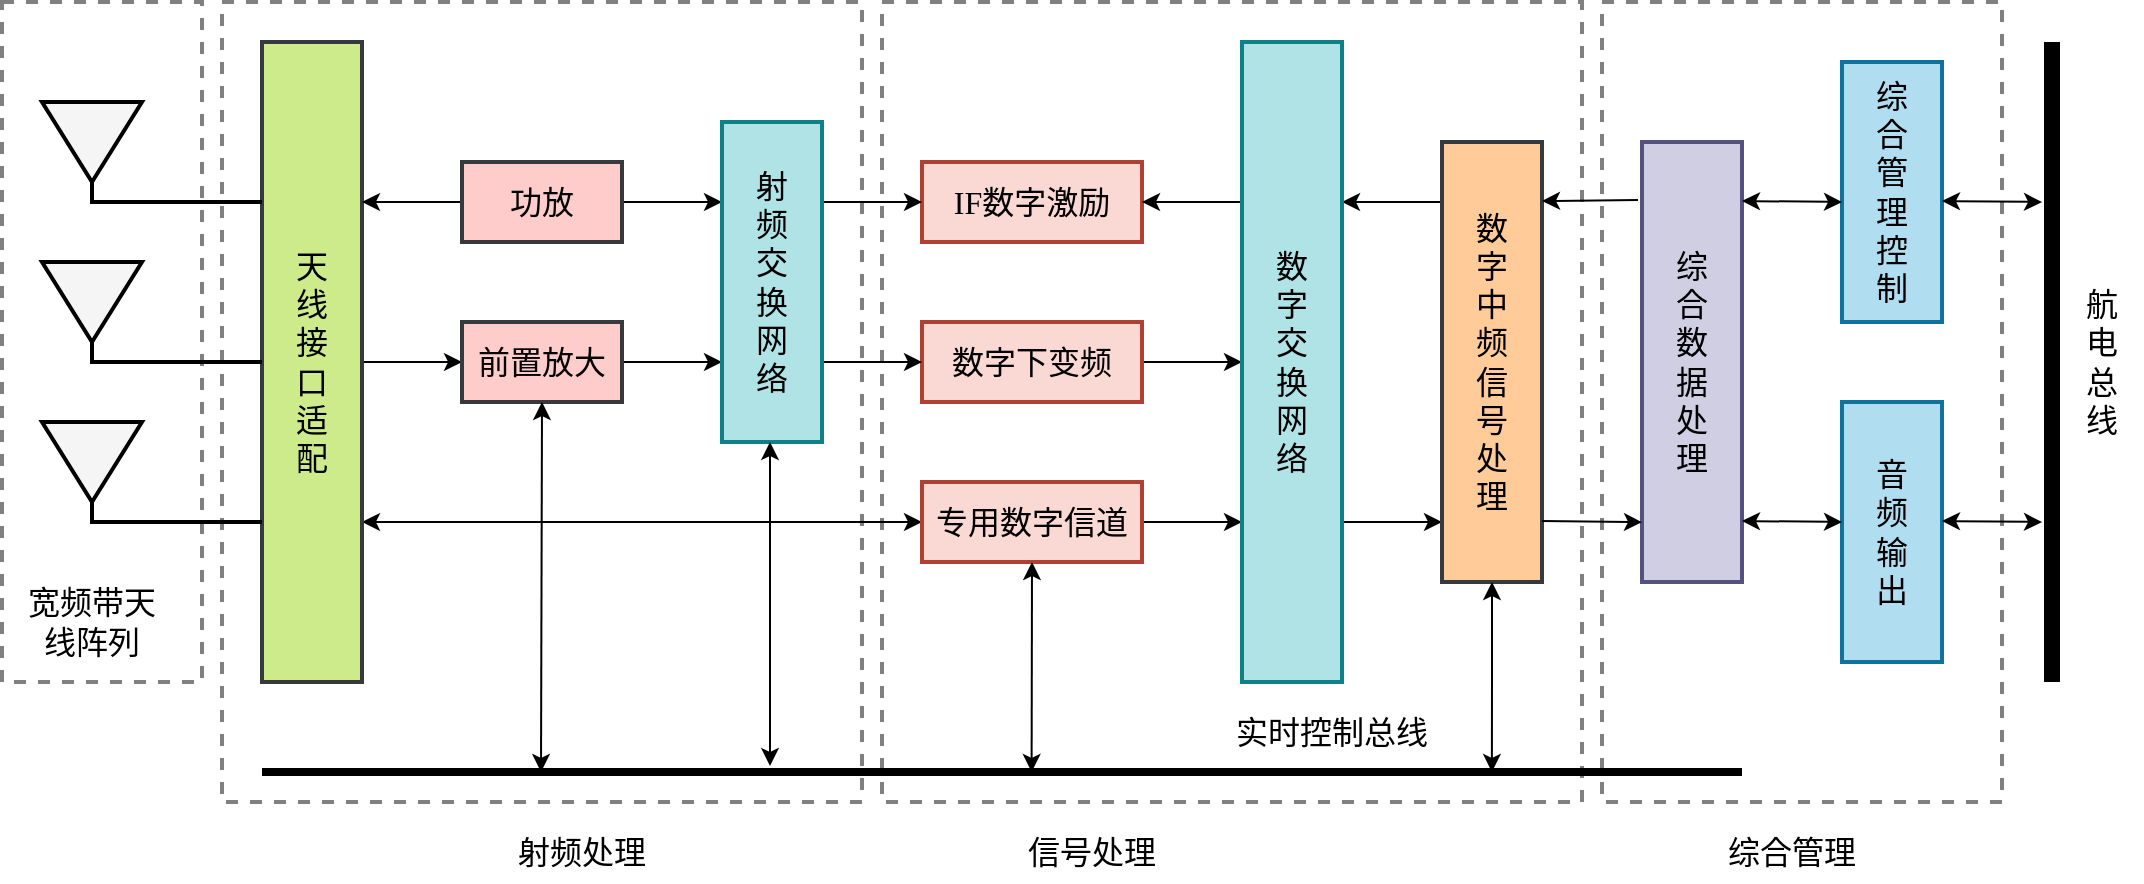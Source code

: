 <mxfile version="22.1.18" type="github">
  <diagram name="第 1 页" id="_9YtetrDvufWfbgxIxy6">
    <mxGraphModel dx="2619" dy="1322" grid="1" gridSize="10" guides="1" tooltips="1" connect="1" arrows="1" fold="1" page="0" pageScale="1" pageWidth="827" pageHeight="1169" math="0" shadow="0">
      <root>
        <mxCell id="0" />
        <mxCell id="1" parent="0" />
        <mxCell id="j9Trd8sfjwHy8gCJ8K8i-8" value="" style="rounded=0;whiteSpace=wrap;html=1;fillColor=none;fontFamily=宋体;fontStyle=0;strokeWidth=2;dashed=1;fontSize=16;strokeColor=#808080;" parent="1" vertex="1">
          <mxGeometry x="-1040" y="-180" width="100" height="340" as="geometry" />
        </mxCell>
        <mxCell id="j9Trd8sfjwHy8gCJ8K8i-20" value="" style="rounded=0;whiteSpace=wrap;html=1;fillColor=none;fontFamily=宋体;fontStyle=0;strokeWidth=2;dashed=1;fontSize=16;strokeColor=#808080;" parent="1" vertex="1">
          <mxGeometry x="-930" y="-180" width="320" height="400" as="geometry" />
        </mxCell>
        <mxCell id="j9Trd8sfjwHy8gCJ8K8i-21" value="" style="rounded=0;whiteSpace=wrap;html=1;fillColor=none;fontFamily=宋体;fontStyle=0;strokeWidth=2;dashed=1;fontSize=16;strokeColor=#808080;" parent="1" vertex="1">
          <mxGeometry x="-240" y="-180" width="200" height="400" as="geometry" />
        </mxCell>
        <mxCell id="j9Trd8sfjwHy8gCJ8K8i-88" value="" style="rounded=0;whiteSpace=wrap;html=1;fillColor=none;fontFamily=宋体;fontStyle=0;strokeWidth=2;dashed=1;fontSize=16;strokeColor=#808080;" parent="1" vertex="1">
          <mxGeometry x="-600" y="-180" width="350" height="400" as="geometry" />
        </mxCell>
        <mxCell id="j9Trd8sfjwHy8gCJ8K8i-6" value="" style="triangle;direction=south;fillColor=#f5f5f5;rounded=0;fontFamily=宋体;labelBackgroundColor=none;fontSize=16;strokeColor=#000000;strokeWidth=2;fontStyle=0;fontColor=#333333;" parent="1" vertex="1">
          <mxGeometry x="-1020" y="-130" width="50" height="40" as="geometry" />
        </mxCell>
        <mxCell id="j9Trd8sfjwHy8gCJ8K8i-40" style="edgeStyle=orthogonalEdgeStyle;rounded=0;orthogonalLoop=1;jettySize=auto;html=1;exitX=1;exitY=0.5;exitDx=0;exitDy=0;entryX=0;entryY=0.5;entryDx=0;entryDy=0;fontStyle=0;fontFamily=宋体;" parent="1" source="j9Trd8sfjwHy8gCJ8K8i-10" target="j9Trd8sfjwHy8gCJ8K8i-12" edge="1">
          <mxGeometry relative="1" as="geometry" />
        </mxCell>
        <mxCell id="j9Trd8sfjwHy8gCJ8K8i-42" style="edgeStyle=orthogonalEdgeStyle;rounded=0;orthogonalLoop=1;jettySize=auto;html=1;exitX=1;exitY=0.75;exitDx=0;exitDy=0;entryX=0;entryY=0.5;entryDx=0;entryDy=0;startArrow=classic;startFill=1;fontStyle=0;fontFamily=宋体;" parent="1" source="j9Trd8sfjwHy8gCJ8K8i-10" target="j9Trd8sfjwHy8gCJ8K8i-15" edge="1">
          <mxGeometry relative="1" as="geometry" />
        </mxCell>
        <mxCell id="j9Trd8sfjwHy8gCJ8K8i-10" value="天&lt;br style=&quot;font-size: 16px;&quot;&gt;线&lt;br style=&quot;font-size: 16px;&quot;&gt;接&lt;br style=&quot;font-size: 16px;&quot;&gt;口&lt;br style=&quot;font-size: 16px;&quot;&gt;适&lt;br style=&quot;font-size: 16px;&quot;&gt;配" style="rounded=0;whiteSpace=wrap;html=1;horizontal=1;fillColor=#cdeb8b;strokeColor=#36393d;fontSize=16;fontFamily=宋体;fontStyle=0;strokeWidth=2;" parent="1" vertex="1">
          <mxGeometry x="-910" y="-160" width="50" height="320" as="geometry" />
        </mxCell>
        <mxCell id="j9Trd8sfjwHy8gCJ8K8i-44" style="edgeStyle=orthogonalEdgeStyle;rounded=0;orthogonalLoop=1;jettySize=auto;html=1;entryX=1;entryY=0.25;entryDx=0;entryDy=0;fontStyle=0;fontFamily=宋体;" parent="1" source="j9Trd8sfjwHy8gCJ8K8i-11" target="j9Trd8sfjwHy8gCJ8K8i-10" edge="1">
          <mxGeometry relative="1" as="geometry" />
        </mxCell>
        <mxCell id="j9Trd8sfjwHy8gCJ8K8i-46" style="edgeStyle=orthogonalEdgeStyle;rounded=0;orthogonalLoop=1;jettySize=auto;html=1;exitX=1;exitY=0.5;exitDx=0;exitDy=0;entryX=0;entryY=0.25;entryDx=0;entryDy=0;fontStyle=0;fontFamily=宋体;" parent="1" source="j9Trd8sfjwHy8gCJ8K8i-11" target="j9Trd8sfjwHy8gCJ8K8i-16" edge="1">
          <mxGeometry relative="1" as="geometry" />
        </mxCell>
        <mxCell id="j9Trd8sfjwHy8gCJ8K8i-11" value="功放" style="rounded=0;whiteSpace=wrap;html=1;fillColor=#ffcccc;strokeColor=#36393d;strokeWidth=2;fontSize=16;fontFamily=宋体;fontStyle=0" parent="1" vertex="1">
          <mxGeometry x="-810" y="-100" width="80" height="40" as="geometry" />
        </mxCell>
        <mxCell id="j9Trd8sfjwHy8gCJ8K8i-47" style="edgeStyle=orthogonalEdgeStyle;rounded=0;orthogonalLoop=1;jettySize=auto;html=1;entryX=0;entryY=0.75;entryDx=0;entryDy=0;fontStyle=0;fontFamily=宋体;" parent="1" source="j9Trd8sfjwHy8gCJ8K8i-12" target="j9Trd8sfjwHy8gCJ8K8i-16" edge="1">
          <mxGeometry relative="1" as="geometry" />
        </mxCell>
        <mxCell id="j9Trd8sfjwHy8gCJ8K8i-12" value="前置放大" style="rounded=0;whiteSpace=wrap;html=1;fillColor=#ffcccc;strokeColor=#36393d;strokeWidth=2;fontSize=16;fontFamily=宋体;fontStyle=0" parent="1" vertex="1">
          <mxGeometry x="-810" y="-20" width="80" height="40" as="geometry" />
        </mxCell>
        <mxCell id="j9Trd8sfjwHy8gCJ8K8i-13" value="&lt;font&gt;IF&lt;/font&gt;数字激励" style="rounded=0;whiteSpace=wrap;html=1;fillColor=#fad9d5;strokeColor=#ae4132;strokeWidth=2;fontSize=16;fontFamily=宋体;fontStyle=0" parent="1" vertex="1">
          <mxGeometry x="-580" y="-100" width="110" height="40" as="geometry" />
        </mxCell>
        <mxCell id="j9Trd8sfjwHy8gCJ8K8i-50" style="edgeStyle=orthogonalEdgeStyle;rounded=0;orthogonalLoop=1;jettySize=auto;html=1;exitX=1;exitY=0.5;exitDx=0;exitDy=0;entryX=0;entryY=0.5;entryDx=0;entryDy=0;fontStyle=0;fontFamily=宋体;" parent="1" source="j9Trd8sfjwHy8gCJ8K8i-14" target="j9Trd8sfjwHy8gCJ8K8i-17" edge="1">
          <mxGeometry relative="1" as="geometry" />
        </mxCell>
        <mxCell id="j9Trd8sfjwHy8gCJ8K8i-14" value="数字下变频" style="rounded=0;whiteSpace=wrap;html=1;fillColor=#fad9d5;strokeColor=#ae4132;strokeWidth=2;fontSize=16;fontFamily=宋体;fontStyle=0" parent="1" vertex="1">
          <mxGeometry x="-580" y="-20" width="110" height="40" as="geometry" />
        </mxCell>
        <mxCell id="j9Trd8sfjwHy8gCJ8K8i-52" style="edgeStyle=orthogonalEdgeStyle;rounded=0;orthogonalLoop=1;jettySize=auto;html=1;entryX=0;entryY=0.75;entryDx=0;entryDy=0;fontStyle=0;fontFamily=宋体;" parent="1" source="j9Trd8sfjwHy8gCJ8K8i-15" target="j9Trd8sfjwHy8gCJ8K8i-17" edge="1">
          <mxGeometry relative="1" as="geometry" />
        </mxCell>
        <mxCell id="j9Trd8sfjwHy8gCJ8K8i-15" value="专用数字信道" style="rounded=0;whiteSpace=wrap;html=1;fillColor=#fad9d5;strokeColor=#ae4132;strokeWidth=2;fontSize=16;fontFamily=宋体;fontStyle=0" parent="1" vertex="1">
          <mxGeometry x="-580" y="60" width="110" height="40" as="geometry" />
        </mxCell>
        <mxCell id="j9Trd8sfjwHy8gCJ8K8i-43" style="edgeStyle=orthogonalEdgeStyle;rounded=0;orthogonalLoop=1;jettySize=auto;html=1;exitX=1;exitY=0.25;exitDx=0;exitDy=0;fontStyle=0;fontFamily=宋体;" parent="1" source="j9Trd8sfjwHy8gCJ8K8i-16" target="j9Trd8sfjwHy8gCJ8K8i-13" edge="1">
          <mxGeometry relative="1" as="geometry" />
        </mxCell>
        <mxCell id="j9Trd8sfjwHy8gCJ8K8i-48" style="edgeStyle=orthogonalEdgeStyle;rounded=0;orthogonalLoop=1;jettySize=auto;html=1;exitX=1;exitY=0.75;exitDx=0;exitDy=0;entryX=0;entryY=0.5;entryDx=0;entryDy=0;fontStyle=0;fontFamily=宋体;" parent="1" source="j9Trd8sfjwHy8gCJ8K8i-16" target="j9Trd8sfjwHy8gCJ8K8i-14" edge="1">
          <mxGeometry relative="1" as="geometry" />
        </mxCell>
        <mxCell id="j9Trd8sfjwHy8gCJ8K8i-16" value="射&lt;br style=&quot;font-size: 16px;&quot;&gt;频&lt;br style=&quot;font-size: 16px;&quot;&gt;交&lt;br style=&quot;font-size: 16px;&quot;&gt;换&lt;br style=&quot;font-size: 16px;&quot;&gt;网&lt;br style=&quot;font-size: 16px;&quot;&gt;络" style="rounded=0;whiteSpace=wrap;html=1;fillColor=#b0e3e6;strokeColor=#0e8088;fontSize=16;fontFamily=宋体;fontStyle=0;strokeWidth=2;" parent="1" vertex="1">
          <mxGeometry x="-680" y="-120" width="50" height="160" as="geometry" />
        </mxCell>
        <mxCell id="j9Trd8sfjwHy8gCJ8K8i-49" style="edgeStyle=orthogonalEdgeStyle;rounded=0;orthogonalLoop=1;jettySize=auto;html=1;exitX=0;exitY=0.25;exitDx=0;exitDy=0;entryX=1;entryY=0.5;entryDx=0;entryDy=0;fontStyle=0;fontFamily=宋体;" parent="1" source="j9Trd8sfjwHy8gCJ8K8i-17" target="j9Trd8sfjwHy8gCJ8K8i-13" edge="1">
          <mxGeometry relative="1" as="geometry" />
        </mxCell>
        <mxCell id="j9Trd8sfjwHy8gCJ8K8i-79" style="edgeStyle=elbowEdgeStyle;rounded=0;orthogonalLoop=1;jettySize=auto;html=1;exitX=1;exitY=0.75;exitDx=0;exitDy=0;elbow=vertical;entryX=0;entryY=0.864;entryDx=0;entryDy=0;entryPerimeter=0;fontStyle=0;fontFamily=宋体;" parent="1" source="j9Trd8sfjwHy8gCJ8K8i-17" target="j9Trd8sfjwHy8gCJ8K8i-18" edge="1">
          <mxGeometry relative="1" as="geometry">
            <mxPoint x="-300" y="80" as="targetPoint" />
          </mxGeometry>
        </mxCell>
        <mxCell id="j9Trd8sfjwHy8gCJ8K8i-80" style="edgeStyle=elbowEdgeStyle;rounded=0;orthogonalLoop=1;jettySize=auto;html=1;exitX=1;exitY=0.25;exitDx=0;exitDy=0;elbow=vertical;entryX=0;entryY=0.136;entryDx=0;entryDy=0;entryPerimeter=0;fontStyle=0;startArrow=classic;startFill=1;endArrow=none;endFill=0;fontFamily=宋体;" parent="1" source="j9Trd8sfjwHy8gCJ8K8i-17" target="j9Trd8sfjwHy8gCJ8K8i-18" edge="1">
          <mxGeometry relative="1" as="geometry">
            <mxPoint x="-300" y="-80" as="targetPoint" />
          </mxGeometry>
        </mxCell>
        <mxCell id="j9Trd8sfjwHy8gCJ8K8i-17" value="数&lt;br style=&quot;font-size: 16px;&quot;&gt;字&lt;br style=&quot;font-size: 16px;&quot;&gt;交&lt;br style=&quot;font-size: 16px;&quot;&gt;换&lt;br style=&quot;font-size: 16px;&quot;&gt;网&lt;br style=&quot;font-size: 16px;&quot;&gt;络" style="rounded=0;whiteSpace=wrap;html=1;fillColor=#b0e3e6;strokeColor=#0e8088;fontSize=16;fontFamily=宋体;fontStyle=0;strokeWidth=2;" parent="1" vertex="1">
          <mxGeometry x="-420" y="-160" width="50" height="320" as="geometry" />
        </mxCell>
        <mxCell id="j9Trd8sfjwHy8gCJ8K8i-18" value="数&lt;br style=&quot;font-size: 16px;&quot;&gt;字&lt;br style=&quot;font-size: 16px;&quot;&gt;中&lt;br style=&quot;font-size: 16px;&quot;&gt;频&lt;br style=&quot;font-size: 16px;&quot;&gt;信&lt;br style=&quot;font-size: 16px;&quot;&gt;号&lt;br style=&quot;font-size: 16px;&quot;&gt;处&lt;br style=&quot;font-size: 16px;&quot;&gt;理" style="rounded=0;whiteSpace=wrap;html=1;fillColor=#ffcc99;strokeColor=#36393d;fontSize=16;fontFamily=宋体;fontStyle=0;strokeWidth=2;points=[[0,0,0,0,0],[0,0.13,0,0,0],[0,0.25,0,0,0],[0,0.5,0,0,0],[0,0.75,0,0,0],[0,0.87,0,0,0],[0,1,0,0,0],[0.25,0,0,0,0],[0.25,1,0,0,0],[0.5,0,0,0,0],[0.5,1,0,0,0],[0.75,0,0,0,0],[0.75,1,0,0,0],[1,0,0,0,0],[1,0.12,0,0,0],[1,0.25,0,0,0],[1,0.5,0,0,0],[1,0.75,0,0,0],[1,0.87,0,0,0],[1,1,0,0,0]];" parent="1" vertex="1">
          <mxGeometry x="-320" y="-110" width="50" height="220" as="geometry" />
        </mxCell>
        <mxCell id="j9Trd8sfjwHy8gCJ8K8i-19" value="综&lt;br style=&quot;font-size: 16px;&quot;&gt;合&lt;br style=&quot;font-size: 16px;&quot;&gt;数&lt;br style=&quot;font-size: 16px;&quot;&gt;据&lt;br style=&quot;font-size: 16px;&quot;&gt;处&lt;br style=&quot;font-size: 16px;&quot;&gt;理" style="rounded=0;whiteSpace=wrap;html=1;fillColor=#d0cee2;strokeColor=#56517e;fontSize=16;fontFamily=宋体;fontStyle=0;strokeWidth=2;" parent="1" vertex="1">
          <mxGeometry x="-220" y="-110" width="50" height="220" as="geometry" />
        </mxCell>
        <mxCell id="j9Trd8sfjwHy8gCJ8K8i-24" value="音&lt;br style=&quot;font-size: 16px;&quot;&gt;频&lt;br style=&quot;font-size: 16px;&quot;&gt;输&lt;br style=&quot;font-size: 16px;&quot;&gt;出" style="rounded=0;whiteSpace=wrap;html=1;fillColor=#b1ddf0;strokeColor=#10739e;fontSize=16;fontFamily=宋体;fontStyle=0;strokeWidth=2;" parent="1" vertex="1">
          <mxGeometry x="-120" y="20" width="50" height="130" as="geometry" />
        </mxCell>
        <mxCell id="j9Trd8sfjwHy8gCJ8K8i-25" value="宽频带天线阵列" style="text;html=1;strokeColor=none;fillColor=none;align=center;verticalAlign=middle;whiteSpace=wrap;rounded=0;fontSize=16;fontFamily=宋体;fontStyle=0" parent="1" vertex="1">
          <mxGeometry x="-1030" y="110" width="70" height="40" as="geometry" />
        </mxCell>
        <mxCell id="j9Trd8sfjwHy8gCJ8K8i-26" value="射频处理" style="text;html=1;strokeColor=none;fillColor=none;align=center;verticalAlign=middle;whiteSpace=wrap;rounded=0;fontSize=16;fontFamily=宋体;fontStyle=0" parent="1" vertex="1">
          <mxGeometry x="-790" y="230" width="80" height="30" as="geometry" />
        </mxCell>
        <mxCell id="j9Trd8sfjwHy8gCJ8K8i-27" value="信号处理" style="text;html=1;strokeColor=none;fillColor=none;align=center;verticalAlign=middle;whiteSpace=wrap;rounded=0;fontSize=16;fontFamily=宋体;fontStyle=0" parent="1" vertex="1">
          <mxGeometry x="-535" y="230" width="80" height="30" as="geometry" />
        </mxCell>
        <mxCell id="j9Trd8sfjwHy8gCJ8K8i-28" value="实时控制总线" style="text;html=1;strokeColor=none;fillColor=none;align=center;verticalAlign=middle;whiteSpace=wrap;rounded=0;fontSize=16;fontFamily=宋体;fontStyle=0" parent="1" vertex="1">
          <mxGeometry x="-430" y="170" width="110" height="30" as="geometry" />
        </mxCell>
        <mxCell id="j9Trd8sfjwHy8gCJ8K8i-29" value="综合管理" style="text;html=1;strokeColor=none;fillColor=none;align=center;verticalAlign=middle;whiteSpace=wrap;rounded=0;fontSize=16;fontFamily=宋体;fontStyle=0" parent="1" vertex="1">
          <mxGeometry x="-180" y="230" width="70" height="30" as="geometry" />
        </mxCell>
        <mxCell id="j9Trd8sfjwHy8gCJ8K8i-32" value="" style="triangle;direction=south;fillColor=#f5f5f5;rounded=0;fontFamily=宋体;labelBackgroundColor=none;fontSize=16;strokeColor=#000000;strokeWidth=2;fontStyle=0;fontColor=#333333;" parent="1" vertex="1">
          <mxGeometry x="-1020" y="-50" width="50" height="40" as="geometry" />
        </mxCell>
        <mxCell id="j9Trd8sfjwHy8gCJ8K8i-34" value="" style="triangle;direction=south;fillColor=#f5f5f5;rounded=0;fontFamily=宋体;labelBackgroundColor=none;fontSize=16;strokeColor=#000000;strokeWidth=2;fontStyle=0;fontColor=#333333;" parent="1" vertex="1">
          <mxGeometry x="-1020" y="30" width="50" height="40" as="geometry" />
        </mxCell>
        <mxCell id="j9Trd8sfjwHy8gCJ8K8i-35" value="" style="edgeStyle=segmentEdgeStyle;endArrow=none;html=1;curved=0;rounded=0;endSize=8;startSize=8;endFill=0;entryX=1;entryY=0.5;entryDx=0;entryDy=0;exitX=0;exitY=0.25;exitDx=0;exitDy=0;strokeWidth=2;fontStyle=0;fontFamily=宋体;" parent="1" source="j9Trd8sfjwHy8gCJ8K8i-10" target="j9Trd8sfjwHy8gCJ8K8i-6" edge="1">
          <mxGeometry width="50" height="50" relative="1" as="geometry">
            <mxPoint x="-950" y="-50" as="sourcePoint" />
            <mxPoint x="-1000" y="-70" as="targetPoint" />
          </mxGeometry>
        </mxCell>
        <mxCell id="j9Trd8sfjwHy8gCJ8K8i-37" value="" style="edgeStyle=segmentEdgeStyle;endArrow=none;html=1;curved=0;rounded=0;endSize=8;startSize=8;endFill=0;entryX=1;entryY=0.5;entryDx=0;entryDy=0;exitX=0;exitY=0.5;exitDx=0;exitDy=0;strokeWidth=2;fontStyle=0;fontFamily=宋体;" parent="1" source="j9Trd8sfjwHy8gCJ8K8i-10" target="j9Trd8sfjwHy8gCJ8K8i-32" edge="1">
          <mxGeometry width="50" height="50" relative="1" as="geometry">
            <mxPoint x="-910" y="50" as="sourcePoint" />
            <mxPoint x="-997.5" y="20" as="targetPoint" />
          </mxGeometry>
        </mxCell>
        <mxCell id="j9Trd8sfjwHy8gCJ8K8i-38" value="" style="edgeStyle=segmentEdgeStyle;endArrow=none;html=1;curved=0;rounded=0;endSize=8;startSize=8;endFill=0;entryX=1;entryY=0.5;entryDx=0;entryDy=0;exitX=0;exitY=0.75;exitDx=0;exitDy=0;strokeWidth=2;fontStyle=0;fontFamily=宋体;" parent="1" source="j9Trd8sfjwHy8gCJ8K8i-10" target="j9Trd8sfjwHy8gCJ8K8i-34" edge="1">
          <mxGeometry width="50" height="50" relative="1" as="geometry">
            <mxPoint x="-905" y="130" as="sourcePoint" />
            <mxPoint x="-1000" y="110" as="targetPoint" />
          </mxGeometry>
        </mxCell>
        <mxCell id="j9Trd8sfjwHy8gCJ8K8i-53" value="综&lt;br&gt;合&lt;br&gt;管&lt;br&gt;理&lt;br&gt;控&lt;br&gt;制" style="rounded=0;whiteSpace=wrap;html=1;fillColor=#b1ddf0;strokeColor=#10739e;fontSize=16;fontFamily=宋体;fontStyle=0;strokeWidth=2;" parent="1" vertex="1">
          <mxGeometry x="-120" y="-150" width="50" height="130" as="geometry" />
        </mxCell>
        <mxCell id="j9Trd8sfjwHy8gCJ8K8i-55" value="" style="line;strokeWidth=4;html=1;fontStyle=0;fontFamily=宋体;" parent="1" vertex="1">
          <mxGeometry x="-910" y="200" width="740" height="10" as="geometry" />
        </mxCell>
        <mxCell id="j9Trd8sfjwHy8gCJ8K8i-56" value="" style="line;strokeWidth=8;direction=south;html=1;fontStyle=0;fontFamily=宋体;" parent="1" vertex="1">
          <mxGeometry x="-20" y="-160" width="10" height="320" as="geometry" />
        </mxCell>
        <mxCell id="j9Trd8sfjwHy8gCJ8K8i-73" value="" style="endArrow=classic;startArrow=classic;html=1;rounded=0;fontStyle=0;fontFamily=宋体;" parent="1" edge="1">
          <mxGeometry width="50" height="50" relative="1" as="geometry">
            <mxPoint x="-170" y="-80.5" as="sourcePoint" />
            <mxPoint x="-120" y="-80" as="targetPoint" />
          </mxGeometry>
        </mxCell>
        <mxCell id="j9Trd8sfjwHy8gCJ8K8i-74" value="" style="endArrow=classic;startArrow=classic;html=1;rounded=0;fontStyle=0;fontFamily=宋体;" parent="1" edge="1">
          <mxGeometry width="50" height="50" relative="1" as="geometry">
            <mxPoint x="-170" y="79.5" as="sourcePoint" />
            <mxPoint x="-120" y="80" as="targetPoint" />
          </mxGeometry>
        </mxCell>
        <mxCell id="j9Trd8sfjwHy8gCJ8K8i-75" value="" style="endArrow=classic;startArrow=classic;html=1;rounded=0;fontStyle=0;fontFamily=宋体;" parent="1" edge="1">
          <mxGeometry width="50" height="50" relative="1" as="geometry">
            <mxPoint x="-70" y="79.5" as="sourcePoint" />
            <mxPoint x="-20" y="80" as="targetPoint" />
          </mxGeometry>
        </mxCell>
        <mxCell id="j9Trd8sfjwHy8gCJ8K8i-76" value="" style="endArrow=classic;startArrow=classic;html=1;rounded=0;fontStyle=0;fontFamily=宋体;" parent="1" edge="1">
          <mxGeometry width="50" height="50" relative="1" as="geometry">
            <mxPoint x="-70" y="-80.5" as="sourcePoint" />
            <mxPoint x="-20" y="-80" as="targetPoint" />
          </mxGeometry>
        </mxCell>
        <mxCell id="j9Trd8sfjwHy8gCJ8K8i-83" value="" style="endArrow=none;startArrow=classic;html=1;rounded=0;endFill=0;entryX=-0.04;entryY=0.132;entryDx=0;entryDy=0;entryPerimeter=0;fontStyle=0;fontFamily=宋体;" parent="1" target="j9Trd8sfjwHy8gCJ8K8i-19" edge="1">
          <mxGeometry width="50" height="50" relative="1" as="geometry">
            <mxPoint x="-270" y="-80.5" as="sourcePoint" />
            <mxPoint x="-230" y="-80" as="targetPoint" />
          </mxGeometry>
        </mxCell>
        <mxCell id="j9Trd8sfjwHy8gCJ8K8i-84" value="航&lt;br&gt;电&lt;br&gt;总&lt;br&gt;线" style="text;html=1;strokeColor=none;fillColor=none;align=center;verticalAlign=middle;whiteSpace=wrap;rounded=0;fontSize=16;fontFamily=宋体;fontStyle=0" parent="1" vertex="1">
          <mxGeometry x="-10" y="-50" width="40" height="100" as="geometry" />
        </mxCell>
        <mxCell id="j9Trd8sfjwHy8gCJ8K8i-89" value="" style="endArrow=classic;startArrow=none;html=1;rounded=0;endFill=1;startFill=0;entryX=0;entryY=0.864;entryDx=0;entryDy=0;entryPerimeter=0;fontStyle=0;fontFamily=宋体;" parent="1" target="j9Trd8sfjwHy8gCJ8K8i-19" edge="1">
          <mxGeometry width="50" height="50" relative="1" as="geometry">
            <mxPoint x="-270" y="79.5" as="sourcePoint" />
            <mxPoint x="-230" y="80" as="targetPoint" />
          </mxGeometry>
        </mxCell>
        <mxCell id="j9Trd8sfjwHy8gCJ8K8i-94" style="edgeStyle=elbowEdgeStyle;rounded=0;orthogonalLoop=1;jettySize=auto;html=1;exitX=0.5;exitY=1;exitDx=0;exitDy=0;entryX=0.188;entryY=0.5;entryDx=0;entryDy=0;entryPerimeter=0;fontStyle=0;startArrow=classic;startFill=1;fontFamily=宋体;" parent="1" source="j9Trd8sfjwHy8gCJ8K8i-12" target="j9Trd8sfjwHy8gCJ8K8i-55" edge="1">
          <mxGeometry relative="1" as="geometry" />
        </mxCell>
        <mxCell id="j9Trd8sfjwHy8gCJ8K8i-96" style="edgeStyle=orthogonalEdgeStyle;rounded=0;orthogonalLoop=1;jettySize=auto;html=1;exitX=0.5;exitY=1;exitDx=0;exitDy=0;exitPerimeter=0;entryX=0.831;entryY=0.5;entryDx=0;entryDy=0;entryPerimeter=0;fontStyle=0;startArrow=classic;startFill=1;fontFamily=宋体;" parent="1" source="j9Trd8sfjwHy8gCJ8K8i-18" target="j9Trd8sfjwHy8gCJ8K8i-55" edge="1">
          <mxGeometry relative="1" as="geometry" />
        </mxCell>
        <mxCell id="j9Trd8sfjwHy8gCJ8K8i-97" value="" style="endArrow=classic;html=1;rounded=0;exitX=0.5;exitY=1;exitDx=0;exitDy=0;entryX=0.52;entryY=0.5;entryDx=0;entryDy=0;entryPerimeter=0;fontStyle=0;startArrow=classic;startFill=1;fontFamily=宋体;" parent="1" source="j9Trd8sfjwHy8gCJ8K8i-15" target="j9Trd8sfjwHy8gCJ8K8i-55" edge="1">
          <mxGeometry width="50" height="50" relative="1" as="geometry">
            <mxPoint x="-470" y="-40" as="sourcePoint" />
            <mxPoint x="-420" y="-90" as="targetPoint" />
          </mxGeometry>
        </mxCell>
        <mxCell id="8UJFz4ohCzCz3Hetbb6X-1" style="edgeStyle=elbowEdgeStyle;rounded=0;orthogonalLoop=1;jettySize=auto;html=1;jumpSize=6;startArrow=classic;startFill=1;entryX=0.343;entryY=0.2;entryDx=0;entryDy=0;entryPerimeter=0;fontFamily=宋体;fontStyle=0" parent="1" source="j9Trd8sfjwHy8gCJ8K8i-16" target="j9Trd8sfjwHy8gCJ8K8i-55" edge="1">
          <mxGeometry relative="1" as="geometry">
            <mxPoint x="-655" y="200" as="targetPoint" />
            <Array as="points" />
          </mxGeometry>
        </mxCell>
      </root>
    </mxGraphModel>
  </diagram>
</mxfile>

